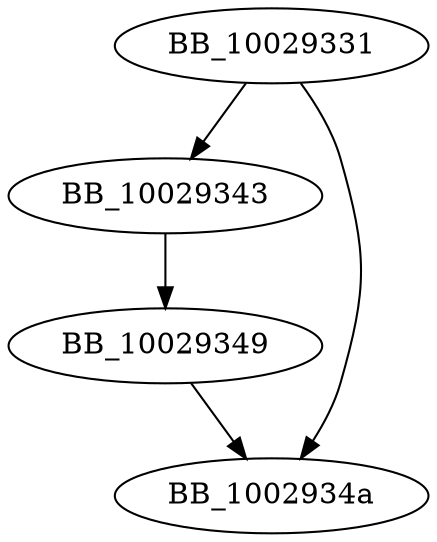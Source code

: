 DiGraph sub_10029331{
BB_10029331->BB_10029343
BB_10029331->BB_1002934a
BB_10029343->BB_10029349
BB_10029349->BB_1002934a
}
